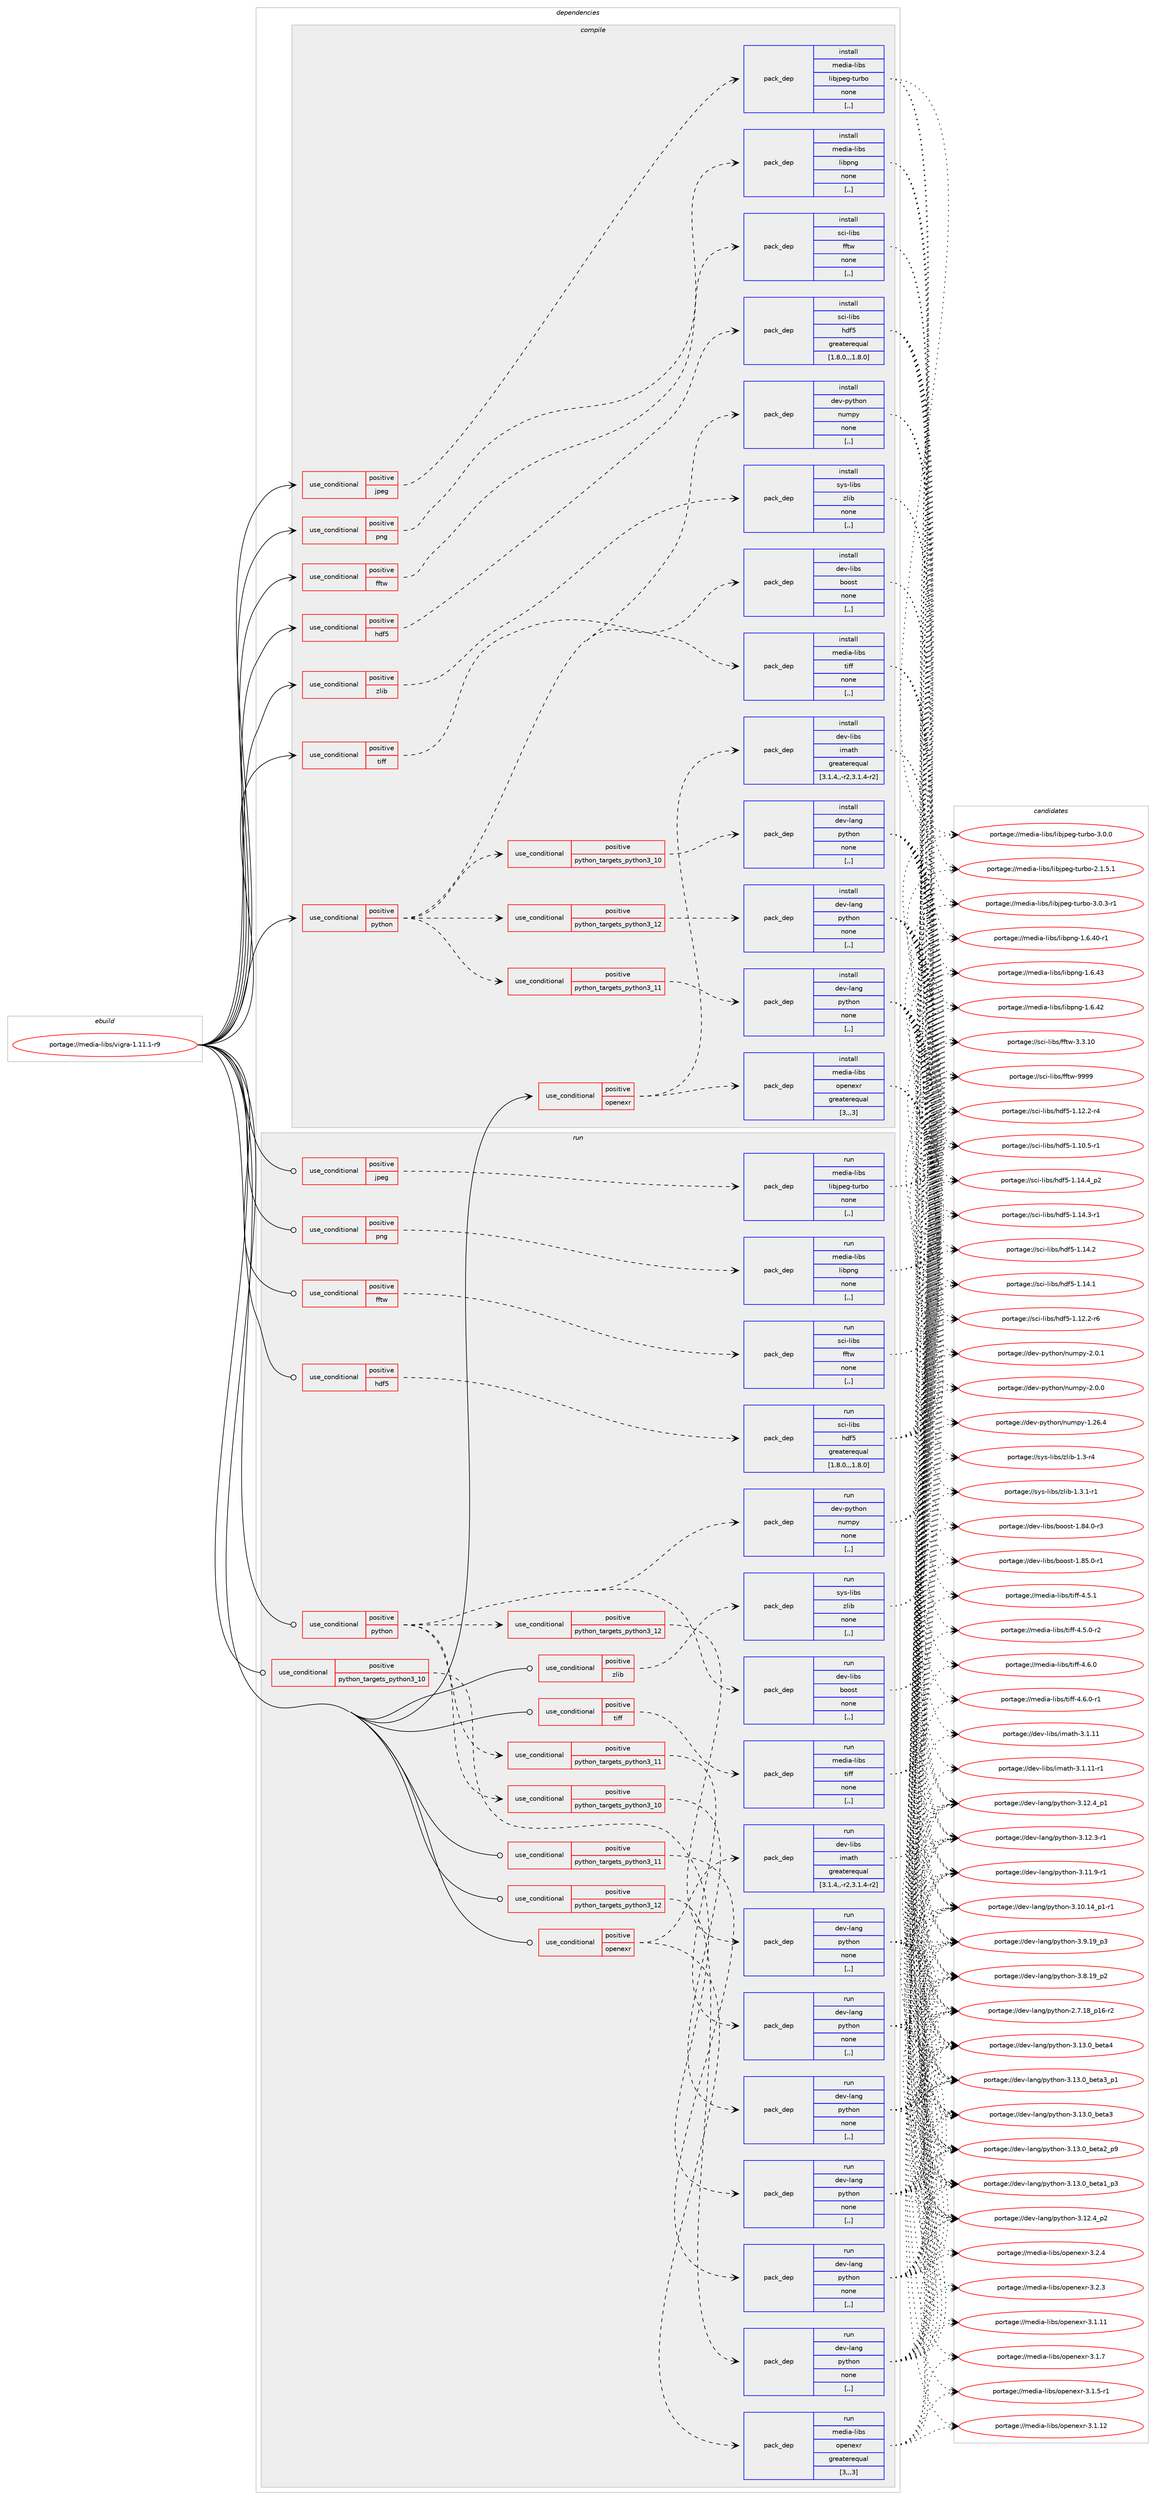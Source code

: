digraph prolog {

# *************
# Graph options
# *************

newrank=true;
concentrate=true;
compound=true;
graph [rankdir=LR,fontname=Helvetica,fontsize=10,ranksep=1.5];#, ranksep=2.5, nodesep=0.2];
edge  [arrowhead=vee];
node  [fontname=Helvetica,fontsize=10];

# **********
# The ebuild
# **********

subgraph cluster_leftcol {
color=gray;
label=<<i>ebuild</i>>;
id [label="portage://media-libs/vigra-1.11.1-r9", color=red, width=4, href="../media-libs/vigra-1.11.1-r9.svg"];
}

# ****************
# The dependencies
# ****************

subgraph cluster_midcol {
color=gray;
label=<<i>dependencies</i>>;
subgraph cluster_compile {
fillcolor="#eeeeee";
style=filled;
label=<<i>compile</i>>;
subgraph cond77803 {
dependency306077 [label=<<TABLE BORDER="0" CELLBORDER="1" CELLSPACING="0" CELLPADDING="4"><TR><TD ROWSPAN="3" CELLPADDING="10">use_conditional</TD></TR><TR><TD>positive</TD></TR><TR><TD>fftw</TD></TR></TABLE>>, shape=none, color=red];
subgraph pack225898 {
dependency306078 [label=<<TABLE BORDER="0" CELLBORDER="1" CELLSPACING="0" CELLPADDING="4" WIDTH="220"><TR><TD ROWSPAN="6" CELLPADDING="30">pack_dep</TD></TR><TR><TD WIDTH="110">install</TD></TR><TR><TD>sci-libs</TD></TR><TR><TD>fftw</TD></TR><TR><TD>none</TD></TR><TR><TD>[,,]</TD></TR></TABLE>>, shape=none, color=blue];
}
dependency306077:e -> dependency306078:w [weight=20,style="dashed",arrowhead="vee"];
}
id:e -> dependency306077:w [weight=20,style="solid",arrowhead="vee"];
subgraph cond77804 {
dependency306079 [label=<<TABLE BORDER="0" CELLBORDER="1" CELLSPACING="0" CELLPADDING="4"><TR><TD ROWSPAN="3" CELLPADDING="10">use_conditional</TD></TR><TR><TD>positive</TD></TR><TR><TD>hdf5</TD></TR></TABLE>>, shape=none, color=red];
subgraph pack225899 {
dependency306080 [label=<<TABLE BORDER="0" CELLBORDER="1" CELLSPACING="0" CELLPADDING="4" WIDTH="220"><TR><TD ROWSPAN="6" CELLPADDING="30">pack_dep</TD></TR><TR><TD WIDTH="110">install</TD></TR><TR><TD>sci-libs</TD></TR><TR><TD>hdf5</TD></TR><TR><TD>greaterequal</TD></TR><TR><TD>[1.8.0,,,1.8.0]</TD></TR></TABLE>>, shape=none, color=blue];
}
dependency306079:e -> dependency306080:w [weight=20,style="dashed",arrowhead="vee"];
}
id:e -> dependency306079:w [weight=20,style="solid",arrowhead="vee"];
subgraph cond77805 {
dependency306081 [label=<<TABLE BORDER="0" CELLBORDER="1" CELLSPACING="0" CELLPADDING="4"><TR><TD ROWSPAN="3" CELLPADDING="10">use_conditional</TD></TR><TR><TD>positive</TD></TR><TR><TD>jpeg</TD></TR></TABLE>>, shape=none, color=red];
subgraph pack225900 {
dependency306082 [label=<<TABLE BORDER="0" CELLBORDER="1" CELLSPACING="0" CELLPADDING="4" WIDTH="220"><TR><TD ROWSPAN="6" CELLPADDING="30">pack_dep</TD></TR><TR><TD WIDTH="110">install</TD></TR><TR><TD>media-libs</TD></TR><TR><TD>libjpeg-turbo</TD></TR><TR><TD>none</TD></TR><TR><TD>[,,]</TD></TR></TABLE>>, shape=none, color=blue];
}
dependency306081:e -> dependency306082:w [weight=20,style="dashed",arrowhead="vee"];
}
id:e -> dependency306081:w [weight=20,style="solid",arrowhead="vee"];
subgraph cond77806 {
dependency306083 [label=<<TABLE BORDER="0" CELLBORDER="1" CELLSPACING="0" CELLPADDING="4"><TR><TD ROWSPAN="3" CELLPADDING="10">use_conditional</TD></TR><TR><TD>positive</TD></TR><TR><TD>openexr</TD></TR></TABLE>>, shape=none, color=red];
subgraph pack225901 {
dependency306084 [label=<<TABLE BORDER="0" CELLBORDER="1" CELLSPACING="0" CELLPADDING="4" WIDTH="220"><TR><TD ROWSPAN="6" CELLPADDING="30">pack_dep</TD></TR><TR><TD WIDTH="110">install</TD></TR><TR><TD>dev-libs</TD></TR><TR><TD>imath</TD></TR><TR><TD>greaterequal</TD></TR><TR><TD>[3.1.4,,-r2,3.1.4-r2]</TD></TR></TABLE>>, shape=none, color=blue];
}
dependency306083:e -> dependency306084:w [weight=20,style="dashed",arrowhead="vee"];
subgraph pack225902 {
dependency306085 [label=<<TABLE BORDER="0" CELLBORDER="1" CELLSPACING="0" CELLPADDING="4" WIDTH="220"><TR><TD ROWSPAN="6" CELLPADDING="30">pack_dep</TD></TR><TR><TD WIDTH="110">install</TD></TR><TR><TD>media-libs</TD></TR><TR><TD>openexr</TD></TR><TR><TD>greaterequal</TD></TR><TR><TD>[3,,,3]</TD></TR></TABLE>>, shape=none, color=blue];
}
dependency306083:e -> dependency306085:w [weight=20,style="dashed",arrowhead="vee"];
}
id:e -> dependency306083:w [weight=20,style="solid",arrowhead="vee"];
subgraph cond77807 {
dependency306086 [label=<<TABLE BORDER="0" CELLBORDER="1" CELLSPACING="0" CELLPADDING="4"><TR><TD ROWSPAN="3" CELLPADDING="10">use_conditional</TD></TR><TR><TD>positive</TD></TR><TR><TD>png</TD></TR></TABLE>>, shape=none, color=red];
subgraph pack225903 {
dependency306087 [label=<<TABLE BORDER="0" CELLBORDER="1" CELLSPACING="0" CELLPADDING="4" WIDTH="220"><TR><TD ROWSPAN="6" CELLPADDING="30">pack_dep</TD></TR><TR><TD WIDTH="110">install</TD></TR><TR><TD>media-libs</TD></TR><TR><TD>libpng</TD></TR><TR><TD>none</TD></TR><TR><TD>[,,]</TD></TR></TABLE>>, shape=none, color=blue];
}
dependency306086:e -> dependency306087:w [weight=20,style="dashed",arrowhead="vee"];
}
id:e -> dependency306086:w [weight=20,style="solid",arrowhead="vee"];
subgraph cond77808 {
dependency306088 [label=<<TABLE BORDER="0" CELLBORDER="1" CELLSPACING="0" CELLPADDING="4"><TR><TD ROWSPAN="3" CELLPADDING="10">use_conditional</TD></TR><TR><TD>positive</TD></TR><TR><TD>python</TD></TR></TABLE>>, shape=none, color=red];
subgraph cond77809 {
dependency306089 [label=<<TABLE BORDER="0" CELLBORDER="1" CELLSPACING="0" CELLPADDING="4"><TR><TD ROWSPAN="3" CELLPADDING="10">use_conditional</TD></TR><TR><TD>positive</TD></TR><TR><TD>python_targets_python3_10</TD></TR></TABLE>>, shape=none, color=red];
subgraph pack225904 {
dependency306090 [label=<<TABLE BORDER="0" CELLBORDER="1" CELLSPACING="0" CELLPADDING="4" WIDTH="220"><TR><TD ROWSPAN="6" CELLPADDING="30">pack_dep</TD></TR><TR><TD WIDTH="110">install</TD></TR><TR><TD>dev-lang</TD></TR><TR><TD>python</TD></TR><TR><TD>none</TD></TR><TR><TD>[,,]</TD></TR></TABLE>>, shape=none, color=blue];
}
dependency306089:e -> dependency306090:w [weight=20,style="dashed",arrowhead="vee"];
}
dependency306088:e -> dependency306089:w [weight=20,style="dashed",arrowhead="vee"];
subgraph cond77810 {
dependency306091 [label=<<TABLE BORDER="0" CELLBORDER="1" CELLSPACING="0" CELLPADDING="4"><TR><TD ROWSPAN="3" CELLPADDING="10">use_conditional</TD></TR><TR><TD>positive</TD></TR><TR><TD>python_targets_python3_11</TD></TR></TABLE>>, shape=none, color=red];
subgraph pack225905 {
dependency306092 [label=<<TABLE BORDER="0" CELLBORDER="1" CELLSPACING="0" CELLPADDING="4" WIDTH="220"><TR><TD ROWSPAN="6" CELLPADDING="30">pack_dep</TD></TR><TR><TD WIDTH="110">install</TD></TR><TR><TD>dev-lang</TD></TR><TR><TD>python</TD></TR><TR><TD>none</TD></TR><TR><TD>[,,]</TD></TR></TABLE>>, shape=none, color=blue];
}
dependency306091:e -> dependency306092:w [weight=20,style="dashed",arrowhead="vee"];
}
dependency306088:e -> dependency306091:w [weight=20,style="dashed",arrowhead="vee"];
subgraph cond77811 {
dependency306093 [label=<<TABLE BORDER="0" CELLBORDER="1" CELLSPACING="0" CELLPADDING="4"><TR><TD ROWSPAN="3" CELLPADDING="10">use_conditional</TD></TR><TR><TD>positive</TD></TR><TR><TD>python_targets_python3_12</TD></TR></TABLE>>, shape=none, color=red];
subgraph pack225906 {
dependency306094 [label=<<TABLE BORDER="0" CELLBORDER="1" CELLSPACING="0" CELLPADDING="4" WIDTH="220"><TR><TD ROWSPAN="6" CELLPADDING="30">pack_dep</TD></TR><TR><TD WIDTH="110">install</TD></TR><TR><TD>dev-lang</TD></TR><TR><TD>python</TD></TR><TR><TD>none</TD></TR><TR><TD>[,,]</TD></TR></TABLE>>, shape=none, color=blue];
}
dependency306093:e -> dependency306094:w [weight=20,style="dashed",arrowhead="vee"];
}
dependency306088:e -> dependency306093:w [weight=20,style="dashed",arrowhead="vee"];
subgraph pack225907 {
dependency306095 [label=<<TABLE BORDER="0" CELLBORDER="1" CELLSPACING="0" CELLPADDING="4" WIDTH="220"><TR><TD ROWSPAN="6" CELLPADDING="30">pack_dep</TD></TR><TR><TD WIDTH="110">install</TD></TR><TR><TD>dev-libs</TD></TR><TR><TD>boost</TD></TR><TR><TD>none</TD></TR><TR><TD>[,,]</TD></TR></TABLE>>, shape=none, color=blue];
}
dependency306088:e -> dependency306095:w [weight=20,style="dashed",arrowhead="vee"];
subgraph pack225908 {
dependency306096 [label=<<TABLE BORDER="0" CELLBORDER="1" CELLSPACING="0" CELLPADDING="4" WIDTH="220"><TR><TD ROWSPAN="6" CELLPADDING="30">pack_dep</TD></TR><TR><TD WIDTH="110">install</TD></TR><TR><TD>dev-python</TD></TR><TR><TD>numpy</TD></TR><TR><TD>none</TD></TR><TR><TD>[,,]</TD></TR></TABLE>>, shape=none, color=blue];
}
dependency306088:e -> dependency306096:w [weight=20,style="dashed",arrowhead="vee"];
}
id:e -> dependency306088:w [weight=20,style="solid",arrowhead="vee"];
subgraph cond77812 {
dependency306097 [label=<<TABLE BORDER="0" CELLBORDER="1" CELLSPACING="0" CELLPADDING="4"><TR><TD ROWSPAN="3" CELLPADDING="10">use_conditional</TD></TR><TR><TD>positive</TD></TR><TR><TD>tiff</TD></TR></TABLE>>, shape=none, color=red];
subgraph pack225909 {
dependency306098 [label=<<TABLE BORDER="0" CELLBORDER="1" CELLSPACING="0" CELLPADDING="4" WIDTH="220"><TR><TD ROWSPAN="6" CELLPADDING="30">pack_dep</TD></TR><TR><TD WIDTH="110">install</TD></TR><TR><TD>media-libs</TD></TR><TR><TD>tiff</TD></TR><TR><TD>none</TD></TR><TR><TD>[,,]</TD></TR></TABLE>>, shape=none, color=blue];
}
dependency306097:e -> dependency306098:w [weight=20,style="dashed",arrowhead="vee"];
}
id:e -> dependency306097:w [weight=20,style="solid",arrowhead="vee"];
subgraph cond77813 {
dependency306099 [label=<<TABLE BORDER="0" CELLBORDER="1" CELLSPACING="0" CELLPADDING="4"><TR><TD ROWSPAN="3" CELLPADDING="10">use_conditional</TD></TR><TR><TD>positive</TD></TR><TR><TD>zlib</TD></TR></TABLE>>, shape=none, color=red];
subgraph pack225910 {
dependency306100 [label=<<TABLE BORDER="0" CELLBORDER="1" CELLSPACING="0" CELLPADDING="4" WIDTH="220"><TR><TD ROWSPAN="6" CELLPADDING="30">pack_dep</TD></TR><TR><TD WIDTH="110">install</TD></TR><TR><TD>sys-libs</TD></TR><TR><TD>zlib</TD></TR><TR><TD>none</TD></TR><TR><TD>[,,]</TD></TR></TABLE>>, shape=none, color=blue];
}
dependency306099:e -> dependency306100:w [weight=20,style="dashed",arrowhead="vee"];
}
id:e -> dependency306099:w [weight=20,style="solid",arrowhead="vee"];
}
subgraph cluster_compileandrun {
fillcolor="#eeeeee";
style=filled;
label=<<i>compile and run</i>>;
}
subgraph cluster_run {
fillcolor="#eeeeee";
style=filled;
label=<<i>run</i>>;
subgraph cond77814 {
dependency306101 [label=<<TABLE BORDER="0" CELLBORDER="1" CELLSPACING="0" CELLPADDING="4"><TR><TD ROWSPAN="3" CELLPADDING="10">use_conditional</TD></TR><TR><TD>positive</TD></TR><TR><TD>fftw</TD></TR></TABLE>>, shape=none, color=red];
subgraph pack225911 {
dependency306102 [label=<<TABLE BORDER="0" CELLBORDER="1" CELLSPACING="0" CELLPADDING="4" WIDTH="220"><TR><TD ROWSPAN="6" CELLPADDING="30">pack_dep</TD></TR><TR><TD WIDTH="110">run</TD></TR><TR><TD>sci-libs</TD></TR><TR><TD>fftw</TD></TR><TR><TD>none</TD></TR><TR><TD>[,,]</TD></TR></TABLE>>, shape=none, color=blue];
}
dependency306101:e -> dependency306102:w [weight=20,style="dashed",arrowhead="vee"];
}
id:e -> dependency306101:w [weight=20,style="solid",arrowhead="odot"];
subgraph cond77815 {
dependency306103 [label=<<TABLE BORDER="0" CELLBORDER="1" CELLSPACING="0" CELLPADDING="4"><TR><TD ROWSPAN="3" CELLPADDING="10">use_conditional</TD></TR><TR><TD>positive</TD></TR><TR><TD>hdf5</TD></TR></TABLE>>, shape=none, color=red];
subgraph pack225912 {
dependency306104 [label=<<TABLE BORDER="0" CELLBORDER="1" CELLSPACING="0" CELLPADDING="4" WIDTH="220"><TR><TD ROWSPAN="6" CELLPADDING="30">pack_dep</TD></TR><TR><TD WIDTH="110">run</TD></TR><TR><TD>sci-libs</TD></TR><TR><TD>hdf5</TD></TR><TR><TD>greaterequal</TD></TR><TR><TD>[1.8.0,,,1.8.0]</TD></TR></TABLE>>, shape=none, color=blue];
}
dependency306103:e -> dependency306104:w [weight=20,style="dashed",arrowhead="vee"];
}
id:e -> dependency306103:w [weight=20,style="solid",arrowhead="odot"];
subgraph cond77816 {
dependency306105 [label=<<TABLE BORDER="0" CELLBORDER="1" CELLSPACING="0" CELLPADDING="4"><TR><TD ROWSPAN="3" CELLPADDING="10">use_conditional</TD></TR><TR><TD>positive</TD></TR><TR><TD>jpeg</TD></TR></TABLE>>, shape=none, color=red];
subgraph pack225913 {
dependency306106 [label=<<TABLE BORDER="0" CELLBORDER="1" CELLSPACING="0" CELLPADDING="4" WIDTH="220"><TR><TD ROWSPAN="6" CELLPADDING="30">pack_dep</TD></TR><TR><TD WIDTH="110">run</TD></TR><TR><TD>media-libs</TD></TR><TR><TD>libjpeg-turbo</TD></TR><TR><TD>none</TD></TR><TR><TD>[,,]</TD></TR></TABLE>>, shape=none, color=blue];
}
dependency306105:e -> dependency306106:w [weight=20,style="dashed",arrowhead="vee"];
}
id:e -> dependency306105:w [weight=20,style="solid",arrowhead="odot"];
subgraph cond77817 {
dependency306107 [label=<<TABLE BORDER="0" CELLBORDER="1" CELLSPACING="0" CELLPADDING="4"><TR><TD ROWSPAN="3" CELLPADDING="10">use_conditional</TD></TR><TR><TD>positive</TD></TR><TR><TD>openexr</TD></TR></TABLE>>, shape=none, color=red];
subgraph pack225914 {
dependency306108 [label=<<TABLE BORDER="0" CELLBORDER="1" CELLSPACING="0" CELLPADDING="4" WIDTH="220"><TR><TD ROWSPAN="6" CELLPADDING="30">pack_dep</TD></TR><TR><TD WIDTH="110">run</TD></TR><TR><TD>dev-libs</TD></TR><TR><TD>imath</TD></TR><TR><TD>greaterequal</TD></TR><TR><TD>[3.1.4,,-r2,3.1.4-r2]</TD></TR></TABLE>>, shape=none, color=blue];
}
dependency306107:e -> dependency306108:w [weight=20,style="dashed",arrowhead="vee"];
subgraph pack225915 {
dependency306109 [label=<<TABLE BORDER="0" CELLBORDER="1" CELLSPACING="0" CELLPADDING="4" WIDTH="220"><TR><TD ROWSPAN="6" CELLPADDING="30">pack_dep</TD></TR><TR><TD WIDTH="110">run</TD></TR><TR><TD>media-libs</TD></TR><TR><TD>openexr</TD></TR><TR><TD>greaterequal</TD></TR><TR><TD>[3,,,3]</TD></TR></TABLE>>, shape=none, color=blue];
}
dependency306107:e -> dependency306109:w [weight=20,style="dashed",arrowhead="vee"];
}
id:e -> dependency306107:w [weight=20,style="solid",arrowhead="odot"];
subgraph cond77818 {
dependency306110 [label=<<TABLE BORDER="0" CELLBORDER="1" CELLSPACING="0" CELLPADDING="4"><TR><TD ROWSPAN="3" CELLPADDING="10">use_conditional</TD></TR><TR><TD>positive</TD></TR><TR><TD>png</TD></TR></TABLE>>, shape=none, color=red];
subgraph pack225916 {
dependency306111 [label=<<TABLE BORDER="0" CELLBORDER="1" CELLSPACING="0" CELLPADDING="4" WIDTH="220"><TR><TD ROWSPAN="6" CELLPADDING="30">pack_dep</TD></TR><TR><TD WIDTH="110">run</TD></TR><TR><TD>media-libs</TD></TR><TR><TD>libpng</TD></TR><TR><TD>none</TD></TR><TR><TD>[,,]</TD></TR></TABLE>>, shape=none, color=blue];
}
dependency306110:e -> dependency306111:w [weight=20,style="dashed",arrowhead="vee"];
}
id:e -> dependency306110:w [weight=20,style="solid",arrowhead="odot"];
subgraph cond77819 {
dependency306112 [label=<<TABLE BORDER="0" CELLBORDER="1" CELLSPACING="0" CELLPADDING="4"><TR><TD ROWSPAN="3" CELLPADDING="10">use_conditional</TD></TR><TR><TD>positive</TD></TR><TR><TD>python</TD></TR></TABLE>>, shape=none, color=red];
subgraph cond77820 {
dependency306113 [label=<<TABLE BORDER="0" CELLBORDER="1" CELLSPACING="0" CELLPADDING="4"><TR><TD ROWSPAN="3" CELLPADDING="10">use_conditional</TD></TR><TR><TD>positive</TD></TR><TR><TD>python_targets_python3_10</TD></TR></TABLE>>, shape=none, color=red];
subgraph pack225917 {
dependency306114 [label=<<TABLE BORDER="0" CELLBORDER="1" CELLSPACING="0" CELLPADDING="4" WIDTH="220"><TR><TD ROWSPAN="6" CELLPADDING="30">pack_dep</TD></TR><TR><TD WIDTH="110">run</TD></TR><TR><TD>dev-lang</TD></TR><TR><TD>python</TD></TR><TR><TD>none</TD></TR><TR><TD>[,,]</TD></TR></TABLE>>, shape=none, color=blue];
}
dependency306113:e -> dependency306114:w [weight=20,style="dashed",arrowhead="vee"];
}
dependency306112:e -> dependency306113:w [weight=20,style="dashed",arrowhead="vee"];
subgraph cond77821 {
dependency306115 [label=<<TABLE BORDER="0" CELLBORDER="1" CELLSPACING="0" CELLPADDING="4"><TR><TD ROWSPAN="3" CELLPADDING="10">use_conditional</TD></TR><TR><TD>positive</TD></TR><TR><TD>python_targets_python3_11</TD></TR></TABLE>>, shape=none, color=red];
subgraph pack225918 {
dependency306116 [label=<<TABLE BORDER="0" CELLBORDER="1" CELLSPACING="0" CELLPADDING="4" WIDTH="220"><TR><TD ROWSPAN="6" CELLPADDING="30">pack_dep</TD></TR><TR><TD WIDTH="110">run</TD></TR><TR><TD>dev-lang</TD></TR><TR><TD>python</TD></TR><TR><TD>none</TD></TR><TR><TD>[,,]</TD></TR></TABLE>>, shape=none, color=blue];
}
dependency306115:e -> dependency306116:w [weight=20,style="dashed",arrowhead="vee"];
}
dependency306112:e -> dependency306115:w [weight=20,style="dashed",arrowhead="vee"];
subgraph cond77822 {
dependency306117 [label=<<TABLE BORDER="0" CELLBORDER="1" CELLSPACING="0" CELLPADDING="4"><TR><TD ROWSPAN="3" CELLPADDING="10">use_conditional</TD></TR><TR><TD>positive</TD></TR><TR><TD>python_targets_python3_12</TD></TR></TABLE>>, shape=none, color=red];
subgraph pack225919 {
dependency306118 [label=<<TABLE BORDER="0" CELLBORDER="1" CELLSPACING="0" CELLPADDING="4" WIDTH="220"><TR><TD ROWSPAN="6" CELLPADDING="30">pack_dep</TD></TR><TR><TD WIDTH="110">run</TD></TR><TR><TD>dev-lang</TD></TR><TR><TD>python</TD></TR><TR><TD>none</TD></TR><TR><TD>[,,]</TD></TR></TABLE>>, shape=none, color=blue];
}
dependency306117:e -> dependency306118:w [weight=20,style="dashed",arrowhead="vee"];
}
dependency306112:e -> dependency306117:w [weight=20,style="dashed",arrowhead="vee"];
subgraph pack225920 {
dependency306119 [label=<<TABLE BORDER="0" CELLBORDER="1" CELLSPACING="0" CELLPADDING="4" WIDTH="220"><TR><TD ROWSPAN="6" CELLPADDING="30">pack_dep</TD></TR><TR><TD WIDTH="110">run</TD></TR><TR><TD>dev-libs</TD></TR><TR><TD>boost</TD></TR><TR><TD>none</TD></TR><TR><TD>[,,]</TD></TR></TABLE>>, shape=none, color=blue];
}
dependency306112:e -> dependency306119:w [weight=20,style="dashed",arrowhead="vee"];
subgraph pack225921 {
dependency306120 [label=<<TABLE BORDER="0" CELLBORDER="1" CELLSPACING="0" CELLPADDING="4" WIDTH="220"><TR><TD ROWSPAN="6" CELLPADDING="30">pack_dep</TD></TR><TR><TD WIDTH="110">run</TD></TR><TR><TD>dev-python</TD></TR><TR><TD>numpy</TD></TR><TR><TD>none</TD></TR><TR><TD>[,,]</TD></TR></TABLE>>, shape=none, color=blue];
}
dependency306112:e -> dependency306120:w [weight=20,style="dashed",arrowhead="vee"];
}
id:e -> dependency306112:w [weight=20,style="solid",arrowhead="odot"];
subgraph cond77823 {
dependency306121 [label=<<TABLE BORDER="0" CELLBORDER="1" CELLSPACING="0" CELLPADDING="4"><TR><TD ROWSPAN="3" CELLPADDING="10">use_conditional</TD></TR><TR><TD>positive</TD></TR><TR><TD>python_targets_python3_10</TD></TR></TABLE>>, shape=none, color=red];
subgraph pack225922 {
dependency306122 [label=<<TABLE BORDER="0" CELLBORDER="1" CELLSPACING="0" CELLPADDING="4" WIDTH="220"><TR><TD ROWSPAN="6" CELLPADDING="30">pack_dep</TD></TR><TR><TD WIDTH="110">run</TD></TR><TR><TD>dev-lang</TD></TR><TR><TD>python</TD></TR><TR><TD>none</TD></TR><TR><TD>[,,]</TD></TR></TABLE>>, shape=none, color=blue];
}
dependency306121:e -> dependency306122:w [weight=20,style="dashed",arrowhead="vee"];
}
id:e -> dependency306121:w [weight=20,style="solid",arrowhead="odot"];
subgraph cond77824 {
dependency306123 [label=<<TABLE BORDER="0" CELLBORDER="1" CELLSPACING="0" CELLPADDING="4"><TR><TD ROWSPAN="3" CELLPADDING="10">use_conditional</TD></TR><TR><TD>positive</TD></TR><TR><TD>python_targets_python3_11</TD></TR></TABLE>>, shape=none, color=red];
subgraph pack225923 {
dependency306124 [label=<<TABLE BORDER="0" CELLBORDER="1" CELLSPACING="0" CELLPADDING="4" WIDTH="220"><TR><TD ROWSPAN="6" CELLPADDING="30">pack_dep</TD></TR><TR><TD WIDTH="110">run</TD></TR><TR><TD>dev-lang</TD></TR><TR><TD>python</TD></TR><TR><TD>none</TD></TR><TR><TD>[,,]</TD></TR></TABLE>>, shape=none, color=blue];
}
dependency306123:e -> dependency306124:w [weight=20,style="dashed",arrowhead="vee"];
}
id:e -> dependency306123:w [weight=20,style="solid",arrowhead="odot"];
subgraph cond77825 {
dependency306125 [label=<<TABLE BORDER="0" CELLBORDER="1" CELLSPACING="0" CELLPADDING="4"><TR><TD ROWSPAN="3" CELLPADDING="10">use_conditional</TD></TR><TR><TD>positive</TD></TR><TR><TD>python_targets_python3_12</TD></TR></TABLE>>, shape=none, color=red];
subgraph pack225924 {
dependency306126 [label=<<TABLE BORDER="0" CELLBORDER="1" CELLSPACING="0" CELLPADDING="4" WIDTH="220"><TR><TD ROWSPAN="6" CELLPADDING="30">pack_dep</TD></TR><TR><TD WIDTH="110">run</TD></TR><TR><TD>dev-lang</TD></TR><TR><TD>python</TD></TR><TR><TD>none</TD></TR><TR><TD>[,,]</TD></TR></TABLE>>, shape=none, color=blue];
}
dependency306125:e -> dependency306126:w [weight=20,style="dashed",arrowhead="vee"];
}
id:e -> dependency306125:w [weight=20,style="solid",arrowhead="odot"];
subgraph cond77826 {
dependency306127 [label=<<TABLE BORDER="0" CELLBORDER="1" CELLSPACING="0" CELLPADDING="4"><TR><TD ROWSPAN="3" CELLPADDING="10">use_conditional</TD></TR><TR><TD>positive</TD></TR><TR><TD>tiff</TD></TR></TABLE>>, shape=none, color=red];
subgraph pack225925 {
dependency306128 [label=<<TABLE BORDER="0" CELLBORDER="1" CELLSPACING="0" CELLPADDING="4" WIDTH="220"><TR><TD ROWSPAN="6" CELLPADDING="30">pack_dep</TD></TR><TR><TD WIDTH="110">run</TD></TR><TR><TD>media-libs</TD></TR><TR><TD>tiff</TD></TR><TR><TD>none</TD></TR><TR><TD>[,,]</TD></TR></TABLE>>, shape=none, color=blue];
}
dependency306127:e -> dependency306128:w [weight=20,style="dashed",arrowhead="vee"];
}
id:e -> dependency306127:w [weight=20,style="solid",arrowhead="odot"];
subgraph cond77827 {
dependency306129 [label=<<TABLE BORDER="0" CELLBORDER="1" CELLSPACING="0" CELLPADDING="4"><TR><TD ROWSPAN="3" CELLPADDING="10">use_conditional</TD></TR><TR><TD>positive</TD></TR><TR><TD>zlib</TD></TR></TABLE>>, shape=none, color=red];
subgraph pack225926 {
dependency306130 [label=<<TABLE BORDER="0" CELLBORDER="1" CELLSPACING="0" CELLPADDING="4" WIDTH="220"><TR><TD ROWSPAN="6" CELLPADDING="30">pack_dep</TD></TR><TR><TD WIDTH="110">run</TD></TR><TR><TD>sys-libs</TD></TR><TR><TD>zlib</TD></TR><TR><TD>none</TD></TR><TR><TD>[,,]</TD></TR></TABLE>>, shape=none, color=blue];
}
dependency306129:e -> dependency306130:w [weight=20,style="dashed",arrowhead="vee"];
}
id:e -> dependency306129:w [weight=20,style="solid",arrowhead="odot"];
}
}

# **************
# The candidates
# **************

subgraph cluster_choices {
rank=same;
color=gray;
label=<<i>candidates</i>>;

subgraph choice225898 {
color=black;
nodesep=1;
choice115991054510810598115471021021161194557575757 [label="portage://sci-libs/fftw-9999", color=red, width=4,href="../sci-libs/fftw-9999.svg"];
choice1159910545108105981154710210211611945514651464948 [label="portage://sci-libs/fftw-3.3.10", color=red, width=4,href="../sci-libs/fftw-3.3.10.svg"];
dependency306078:e -> choice115991054510810598115471021021161194557575757:w [style=dotted,weight="100"];
dependency306078:e -> choice1159910545108105981154710210211611945514651464948:w [style=dotted,weight="100"];
}
subgraph choice225899 {
color=black;
nodesep=1;
choice1159910545108105981154710410010253454946495246529511250 [label="portage://sci-libs/hdf5-1.14.4_p2", color=red, width=4,href="../sci-libs/hdf5-1.14.4_p2.svg"];
choice1159910545108105981154710410010253454946495246514511449 [label="portage://sci-libs/hdf5-1.14.3-r1", color=red, width=4,href="../sci-libs/hdf5-1.14.3-r1.svg"];
choice115991054510810598115471041001025345494649524650 [label="portage://sci-libs/hdf5-1.14.2", color=red, width=4,href="../sci-libs/hdf5-1.14.2.svg"];
choice115991054510810598115471041001025345494649524649 [label="portage://sci-libs/hdf5-1.14.1", color=red, width=4,href="../sci-libs/hdf5-1.14.1.svg"];
choice1159910545108105981154710410010253454946495046504511454 [label="portage://sci-libs/hdf5-1.12.2-r6", color=red, width=4,href="../sci-libs/hdf5-1.12.2-r6.svg"];
choice1159910545108105981154710410010253454946495046504511452 [label="portage://sci-libs/hdf5-1.12.2-r4", color=red, width=4,href="../sci-libs/hdf5-1.12.2-r4.svg"];
choice1159910545108105981154710410010253454946494846534511449 [label="portage://sci-libs/hdf5-1.10.5-r1", color=red, width=4,href="../sci-libs/hdf5-1.10.5-r1.svg"];
dependency306080:e -> choice1159910545108105981154710410010253454946495246529511250:w [style=dotted,weight="100"];
dependency306080:e -> choice1159910545108105981154710410010253454946495246514511449:w [style=dotted,weight="100"];
dependency306080:e -> choice115991054510810598115471041001025345494649524650:w [style=dotted,weight="100"];
dependency306080:e -> choice115991054510810598115471041001025345494649524649:w [style=dotted,weight="100"];
dependency306080:e -> choice1159910545108105981154710410010253454946495046504511454:w [style=dotted,weight="100"];
dependency306080:e -> choice1159910545108105981154710410010253454946495046504511452:w [style=dotted,weight="100"];
dependency306080:e -> choice1159910545108105981154710410010253454946494846534511449:w [style=dotted,weight="100"];
}
subgraph choice225900 {
color=black;
nodesep=1;
choice109101100105974510810598115471081059810611210110345116117114981114551464846514511449 [label="portage://media-libs/libjpeg-turbo-3.0.3-r1", color=red, width=4,href="../media-libs/libjpeg-turbo-3.0.3-r1.svg"];
choice10910110010597451081059811547108105981061121011034511611711498111455146484648 [label="portage://media-libs/libjpeg-turbo-3.0.0", color=red, width=4,href="../media-libs/libjpeg-turbo-3.0.0.svg"];
choice109101100105974510810598115471081059810611210110345116117114981114550464946534649 [label="portage://media-libs/libjpeg-turbo-2.1.5.1", color=red, width=4,href="../media-libs/libjpeg-turbo-2.1.5.1.svg"];
dependency306082:e -> choice109101100105974510810598115471081059810611210110345116117114981114551464846514511449:w [style=dotted,weight="100"];
dependency306082:e -> choice10910110010597451081059811547108105981061121011034511611711498111455146484648:w [style=dotted,weight="100"];
dependency306082:e -> choice109101100105974510810598115471081059810611210110345116117114981114550464946534649:w [style=dotted,weight="100"];
}
subgraph choice225901 {
color=black;
nodesep=1;
choice10010111845108105981154710510997116104455146494649494511449 [label="portage://dev-libs/imath-3.1.11-r1", color=red, width=4,href="../dev-libs/imath-3.1.11-r1.svg"];
choice1001011184510810598115471051099711610445514649464949 [label="portage://dev-libs/imath-3.1.11", color=red, width=4,href="../dev-libs/imath-3.1.11.svg"];
dependency306084:e -> choice10010111845108105981154710510997116104455146494649494511449:w [style=dotted,weight="100"];
dependency306084:e -> choice1001011184510810598115471051099711610445514649464949:w [style=dotted,weight="100"];
}
subgraph choice225902 {
color=black;
nodesep=1;
choice10910110010597451081059811547111112101110101120114455146504652 [label="portage://media-libs/openexr-3.2.4", color=red, width=4,href="../media-libs/openexr-3.2.4.svg"];
choice10910110010597451081059811547111112101110101120114455146504651 [label="portage://media-libs/openexr-3.2.3", color=red, width=4,href="../media-libs/openexr-3.2.3.svg"];
choice1091011001059745108105981154711111210111010112011445514649464950 [label="portage://media-libs/openexr-3.1.12", color=red, width=4,href="../media-libs/openexr-3.1.12.svg"];
choice1091011001059745108105981154711111210111010112011445514649464949 [label="portage://media-libs/openexr-3.1.11", color=red, width=4,href="../media-libs/openexr-3.1.11.svg"];
choice10910110010597451081059811547111112101110101120114455146494655 [label="portage://media-libs/openexr-3.1.7", color=red, width=4,href="../media-libs/openexr-3.1.7.svg"];
choice109101100105974510810598115471111121011101011201144551464946534511449 [label="portage://media-libs/openexr-3.1.5-r1", color=red, width=4,href="../media-libs/openexr-3.1.5-r1.svg"];
dependency306085:e -> choice10910110010597451081059811547111112101110101120114455146504652:w [style=dotted,weight="100"];
dependency306085:e -> choice10910110010597451081059811547111112101110101120114455146504651:w [style=dotted,weight="100"];
dependency306085:e -> choice1091011001059745108105981154711111210111010112011445514649464950:w [style=dotted,weight="100"];
dependency306085:e -> choice1091011001059745108105981154711111210111010112011445514649464949:w [style=dotted,weight="100"];
dependency306085:e -> choice10910110010597451081059811547111112101110101120114455146494655:w [style=dotted,weight="100"];
dependency306085:e -> choice109101100105974510810598115471111121011101011201144551464946534511449:w [style=dotted,weight="100"];
}
subgraph choice225903 {
color=black;
nodesep=1;
choice109101100105974510810598115471081059811211010345494654465251 [label="portage://media-libs/libpng-1.6.43", color=red, width=4,href="../media-libs/libpng-1.6.43.svg"];
choice109101100105974510810598115471081059811211010345494654465250 [label="portage://media-libs/libpng-1.6.42", color=red, width=4,href="../media-libs/libpng-1.6.42.svg"];
choice1091011001059745108105981154710810598112110103454946544652484511449 [label="portage://media-libs/libpng-1.6.40-r1", color=red, width=4,href="../media-libs/libpng-1.6.40-r1.svg"];
dependency306087:e -> choice109101100105974510810598115471081059811211010345494654465251:w [style=dotted,weight="100"];
dependency306087:e -> choice109101100105974510810598115471081059811211010345494654465250:w [style=dotted,weight="100"];
dependency306087:e -> choice1091011001059745108105981154710810598112110103454946544652484511449:w [style=dotted,weight="100"];
}
subgraph choice225904 {
color=black;
nodesep=1;
choice1001011184510897110103471121211161041111104551464951464895981011169752 [label="portage://dev-lang/python-3.13.0_beta4", color=red, width=4,href="../dev-lang/python-3.13.0_beta4.svg"];
choice10010111845108971101034711212111610411111045514649514648959810111697519511249 [label="portage://dev-lang/python-3.13.0_beta3_p1", color=red, width=4,href="../dev-lang/python-3.13.0_beta3_p1.svg"];
choice1001011184510897110103471121211161041111104551464951464895981011169751 [label="portage://dev-lang/python-3.13.0_beta3", color=red, width=4,href="../dev-lang/python-3.13.0_beta3.svg"];
choice10010111845108971101034711212111610411111045514649514648959810111697509511257 [label="portage://dev-lang/python-3.13.0_beta2_p9", color=red, width=4,href="../dev-lang/python-3.13.0_beta2_p9.svg"];
choice10010111845108971101034711212111610411111045514649514648959810111697499511251 [label="portage://dev-lang/python-3.13.0_beta1_p3", color=red, width=4,href="../dev-lang/python-3.13.0_beta1_p3.svg"];
choice100101118451089711010347112121116104111110455146495046529511250 [label="portage://dev-lang/python-3.12.4_p2", color=red, width=4,href="../dev-lang/python-3.12.4_p2.svg"];
choice100101118451089711010347112121116104111110455146495046529511249 [label="portage://dev-lang/python-3.12.4_p1", color=red, width=4,href="../dev-lang/python-3.12.4_p1.svg"];
choice100101118451089711010347112121116104111110455146495046514511449 [label="portage://dev-lang/python-3.12.3-r1", color=red, width=4,href="../dev-lang/python-3.12.3-r1.svg"];
choice100101118451089711010347112121116104111110455146494946574511449 [label="portage://dev-lang/python-3.11.9-r1", color=red, width=4,href="../dev-lang/python-3.11.9-r1.svg"];
choice100101118451089711010347112121116104111110455146494846495295112494511449 [label="portage://dev-lang/python-3.10.14_p1-r1", color=red, width=4,href="../dev-lang/python-3.10.14_p1-r1.svg"];
choice100101118451089711010347112121116104111110455146574649579511251 [label="portage://dev-lang/python-3.9.19_p3", color=red, width=4,href="../dev-lang/python-3.9.19_p3.svg"];
choice100101118451089711010347112121116104111110455146564649579511250 [label="portage://dev-lang/python-3.8.19_p2", color=red, width=4,href="../dev-lang/python-3.8.19_p2.svg"];
choice100101118451089711010347112121116104111110455046554649569511249544511450 [label="portage://dev-lang/python-2.7.18_p16-r2", color=red, width=4,href="../dev-lang/python-2.7.18_p16-r2.svg"];
dependency306090:e -> choice1001011184510897110103471121211161041111104551464951464895981011169752:w [style=dotted,weight="100"];
dependency306090:e -> choice10010111845108971101034711212111610411111045514649514648959810111697519511249:w [style=dotted,weight="100"];
dependency306090:e -> choice1001011184510897110103471121211161041111104551464951464895981011169751:w [style=dotted,weight="100"];
dependency306090:e -> choice10010111845108971101034711212111610411111045514649514648959810111697509511257:w [style=dotted,weight="100"];
dependency306090:e -> choice10010111845108971101034711212111610411111045514649514648959810111697499511251:w [style=dotted,weight="100"];
dependency306090:e -> choice100101118451089711010347112121116104111110455146495046529511250:w [style=dotted,weight="100"];
dependency306090:e -> choice100101118451089711010347112121116104111110455146495046529511249:w [style=dotted,weight="100"];
dependency306090:e -> choice100101118451089711010347112121116104111110455146495046514511449:w [style=dotted,weight="100"];
dependency306090:e -> choice100101118451089711010347112121116104111110455146494946574511449:w [style=dotted,weight="100"];
dependency306090:e -> choice100101118451089711010347112121116104111110455146494846495295112494511449:w [style=dotted,weight="100"];
dependency306090:e -> choice100101118451089711010347112121116104111110455146574649579511251:w [style=dotted,weight="100"];
dependency306090:e -> choice100101118451089711010347112121116104111110455146564649579511250:w [style=dotted,weight="100"];
dependency306090:e -> choice100101118451089711010347112121116104111110455046554649569511249544511450:w [style=dotted,weight="100"];
}
subgraph choice225905 {
color=black;
nodesep=1;
choice1001011184510897110103471121211161041111104551464951464895981011169752 [label="portage://dev-lang/python-3.13.0_beta4", color=red, width=4,href="../dev-lang/python-3.13.0_beta4.svg"];
choice10010111845108971101034711212111610411111045514649514648959810111697519511249 [label="portage://dev-lang/python-3.13.0_beta3_p1", color=red, width=4,href="../dev-lang/python-3.13.0_beta3_p1.svg"];
choice1001011184510897110103471121211161041111104551464951464895981011169751 [label="portage://dev-lang/python-3.13.0_beta3", color=red, width=4,href="../dev-lang/python-3.13.0_beta3.svg"];
choice10010111845108971101034711212111610411111045514649514648959810111697509511257 [label="portage://dev-lang/python-3.13.0_beta2_p9", color=red, width=4,href="../dev-lang/python-3.13.0_beta2_p9.svg"];
choice10010111845108971101034711212111610411111045514649514648959810111697499511251 [label="portage://dev-lang/python-3.13.0_beta1_p3", color=red, width=4,href="../dev-lang/python-3.13.0_beta1_p3.svg"];
choice100101118451089711010347112121116104111110455146495046529511250 [label="portage://dev-lang/python-3.12.4_p2", color=red, width=4,href="../dev-lang/python-3.12.4_p2.svg"];
choice100101118451089711010347112121116104111110455146495046529511249 [label="portage://dev-lang/python-3.12.4_p1", color=red, width=4,href="../dev-lang/python-3.12.4_p1.svg"];
choice100101118451089711010347112121116104111110455146495046514511449 [label="portage://dev-lang/python-3.12.3-r1", color=red, width=4,href="../dev-lang/python-3.12.3-r1.svg"];
choice100101118451089711010347112121116104111110455146494946574511449 [label="portage://dev-lang/python-3.11.9-r1", color=red, width=4,href="../dev-lang/python-3.11.9-r1.svg"];
choice100101118451089711010347112121116104111110455146494846495295112494511449 [label="portage://dev-lang/python-3.10.14_p1-r1", color=red, width=4,href="../dev-lang/python-3.10.14_p1-r1.svg"];
choice100101118451089711010347112121116104111110455146574649579511251 [label="portage://dev-lang/python-3.9.19_p3", color=red, width=4,href="../dev-lang/python-3.9.19_p3.svg"];
choice100101118451089711010347112121116104111110455146564649579511250 [label="portage://dev-lang/python-3.8.19_p2", color=red, width=4,href="../dev-lang/python-3.8.19_p2.svg"];
choice100101118451089711010347112121116104111110455046554649569511249544511450 [label="portage://dev-lang/python-2.7.18_p16-r2", color=red, width=4,href="../dev-lang/python-2.7.18_p16-r2.svg"];
dependency306092:e -> choice1001011184510897110103471121211161041111104551464951464895981011169752:w [style=dotted,weight="100"];
dependency306092:e -> choice10010111845108971101034711212111610411111045514649514648959810111697519511249:w [style=dotted,weight="100"];
dependency306092:e -> choice1001011184510897110103471121211161041111104551464951464895981011169751:w [style=dotted,weight="100"];
dependency306092:e -> choice10010111845108971101034711212111610411111045514649514648959810111697509511257:w [style=dotted,weight="100"];
dependency306092:e -> choice10010111845108971101034711212111610411111045514649514648959810111697499511251:w [style=dotted,weight="100"];
dependency306092:e -> choice100101118451089711010347112121116104111110455146495046529511250:w [style=dotted,weight="100"];
dependency306092:e -> choice100101118451089711010347112121116104111110455146495046529511249:w [style=dotted,weight="100"];
dependency306092:e -> choice100101118451089711010347112121116104111110455146495046514511449:w [style=dotted,weight="100"];
dependency306092:e -> choice100101118451089711010347112121116104111110455146494946574511449:w [style=dotted,weight="100"];
dependency306092:e -> choice100101118451089711010347112121116104111110455146494846495295112494511449:w [style=dotted,weight="100"];
dependency306092:e -> choice100101118451089711010347112121116104111110455146574649579511251:w [style=dotted,weight="100"];
dependency306092:e -> choice100101118451089711010347112121116104111110455146564649579511250:w [style=dotted,weight="100"];
dependency306092:e -> choice100101118451089711010347112121116104111110455046554649569511249544511450:w [style=dotted,weight="100"];
}
subgraph choice225906 {
color=black;
nodesep=1;
choice1001011184510897110103471121211161041111104551464951464895981011169752 [label="portage://dev-lang/python-3.13.0_beta4", color=red, width=4,href="../dev-lang/python-3.13.0_beta4.svg"];
choice10010111845108971101034711212111610411111045514649514648959810111697519511249 [label="portage://dev-lang/python-3.13.0_beta3_p1", color=red, width=4,href="../dev-lang/python-3.13.0_beta3_p1.svg"];
choice1001011184510897110103471121211161041111104551464951464895981011169751 [label="portage://dev-lang/python-3.13.0_beta3", color=red, width=4,href="../dev-lang/python-3.13.0_beta3.svg"];
choice10010111845108971101034711212111610411111045514649514648959810111697509511257 [label="portage://dev-lang/python-3.13.0_beta2_p9", color=red, width=4,href="../dev-lang/python-3.13.0_beta2_p9.svg"];
choice10010111845108971101034711212111610411111045514649514648959810111697499511251 [label="portage://dev-lang/python-3.13.0_beta1_p3", color=red, width=4,href="../dev-lang/python-3.13.0_beta1_p3.svg"];
choice100101118451089711010347112121116104111110455146495046529511250 [label="portage://dev-lang/python-3.12.4_p2", color=red, width=4,href="../dev-lang/python-3.12.4_p2.svg"];
choice100101118451089711010347112121116104111110455146495046529511249 [label="portage://dev-lang/python-3.12.4_p1", color=red, width=4,href="../dev-lang/python-3.12.4_p1.svg"];
choice100101118451089711010347112121116104111110455146495046514511449 [label="portage://dev-lang/python-3.12.3-r1", color=red, width=4,href="../dev-lang/python-3.12.3-r1.svg"];
choice100101118451089711010347112121116104111110455146494946574511449 [label="portage://dev-lang/python-3.11.9-r1", color=red, width=4,href="../dev-lang/python-3.11.9-r1.svg"];
choice100101118451089711010347112121116104111110455146494846495295112494511449 [label="portage://dev-lang/python-3.10.14_p1-r1", color=red, width=4,href="../dev-lang/python-3.10.14_p1-r1.svg"];
choice100101118451089711010347112121116104111110455146574649579511251 [label="portage://dev-lang/python-3.9.19_p3", color=red, width=4,href="../dev-lang/python-3.9.19_p3.svg"];
choice100101118451089711010347112121116104111110455146564649579511250 [label="portage://dev-lang/python-3.8.19_p2", color=red, width=4,href="../dev-lang/python-3.8.19_p2.svg"];
choice100101118451089711010347112121116104111110455046554649569511249544511450 [label="portage://dev-lang/python-2.7.18_p16-r2", color=red, width=4,href="../dev-lang/python-2.7.18_p16-r2.svg"];
dependency306094:e -> choice1001011184510897110103471121211161041111104551464951464895981011169752:w [style=dotted,weight="100"];
dependency306094:e -> choice10010111845108971101034711212111610411111045514649514648959810111697519511249:w [style=dotted,weight="100"];
dependency306094:e -> choice1001011184510897110103471121211161041111104551464951464895981011169751:w [style=dotted,weight="100"];
dependency306094:e -> choice10010111845108971101034711212111610411111045514649514648959810111697509511257:w [style=dotted,weight="100"];
dependency306094:e -> choice10010111845108971101034711212111610411111045514649514648959810111697499511251:w [style=dotted,weight="100"];
dependency306094:e -> choice100101118451089711010347112121116104111110455146495046529511250:w [style=dotted,weight="100"];
dependency306094:e -> choice100101118451089711010347112121116104111110455146495046529511249:w [style=dotted,weight="100"];
dependency306094:e -> choice100101118451089711010347112121116104111110455146495046514511449:w [style=dotted,weight="100"];
dependency306094:e -> choice100101118451089711010347112121116104111110455146494946574511449:w [style=dotted,weight="100"];
dependency306094:e -> choice100101118451089711010347112121116104111110455146494846495295112494511449:w [style=dotted,weight="100"];
dependency306094:e -> choice100101118451089711010347112121116104111110455146574649579511251:w [style=dotted,weight="100"];
dependency306094:e -> choice100101118451089711010347112121116104111110455146564649579511250:w [style=dotted,weight="100"];
dependency306094:e -> choice100101118451089711010347112121116104111110455046554649569511249544511450:w [style=dotted,weight="100"];
}
subgraph choice225907 {
color=black;
nodesep=1;
choice10010111845108105981154798111111115116454946565346484511449 [label="portage://dev-libs/boost-1.85.0-r1", color=red, width=4,href="../dev-libs/boost-1.85.0-r1.svg"];
choice10010111845108105981154798111111115116454946565246484511451 [label="portage://dev-libs/boost-1.84.0-r3", color=red, width=4,href="../dev-libs/boost-1.84.0-r3.svg"];
dependency306095:e -> choice10010111845108105981154798111111115116454946565346484511449:w [style=dotted,weight="100"];
dependency306095:e -> choice10010111845108105981154798111111115116454946565246484511451:w [style=dotted,weight="100"];
}
subgraph choice225908 {
color=black;
nodesep=1;
choice1001011184511212111610411111047110117109112121455046484649 [label="portage://dev-python/numpy-2.0.1", color=red, width=4,href="../dev-python/numpy-2.0.1.svg"];
choice1001011184511212111610411111047110117109112121455046484648 [label="portage://dev-python/numpy-2.0.0", color=red, width=4,href="../dev-python/numpy-2.0.0.svg"];
choice100101118451121211161041111104711011710911212145494650544652 [label="portage://dev-python/numpy-1.26.4", color=red, width=4,href="../dev-python/numpy-1.26.4.svg"];
dependency306096:e -> choice1001011184511212111610411111047110117109112121455046484649:w [style=dotted,weight="100"];
dependency306096:e -> choice1001011184511212111610411111047110117109112121455046484648:w [style=dotted,weight="100"];
dependency306096:e -> choice100101118451121211161041111104711011710911212145494650544652:w [style=dotted,weight="100"];
}
subgraph choice225909 {
color=black;
nodesep=1;
choice109101100105974510810598115471161051021024552465446484511449 [label="portage://media-libs/tiff-4.6.0-r1", color=red, width=4,href="../media-libs/tiff-4.6.0-r1.svg"];
choice10910110010597451081059811547116105102102455246544648 [label="portage://media-libs/tiff-4.6.0", color=red, width=4,href="../media-libs/tiff-4.6.0.svg"];
choice10910110010597451081059811547116105102102455246534649 [label="portage://media-libs/tiff-4.5.1", color=red, width=4,href="../media-libs/tiff-4.5.1.svg"];
choice109101100105974510810598115471161051021024552465346484511450 [label="portage://media-libs/tiff-4.5.0-r2", color=red, width=4,href="../media-libs/tiff-4.5.0-r2.svg"];
dependency306098:e -> choice109101100105974510810598115471161051021024552465446484511449:w [style=dotted,weight="100"];
dependency306098:e -> choice10910110010597451081059811547116105102102455246544648:w [style=dotted,weight="100"];
dependency306098:e -> choice10910110010597451081059811547116105102102455246534649:w [style=dotted,weight="100"];
dependency306098:e -> choice109101100105974510810598115471161051021024552465346484511450:w [style=dotted,weight="100"];
}
subgraph choice225910 {
color=black;
nodesep=1;
choice115121115451081059811547122108105984549465146494511449 [label="portage://sys-libs/zlib-1.3.1-r1", color=red, width=4,href="../sys-libs/zlib-1.3.1-r1.svg"];
choice11512111545108105981154712210810598454946514511452 [label="portage://sys-libs/zlib-1.3-r4", color=red, width=4,href="../sys-libs/zlib-1.3-r4.svg"];
dependency306100:e -> choice115121115451081059811547122108105984549465146494511449:w [style=dotted,weight="100"];
dependency306100:e -> choice11512111545108105981154712210810598454946514511452:w [style=dotted,weight="100"];
}
subgraph choice225911 {
color=black;
nodesep=1;
choice115991054510810598115471021021161194557575757 [label="portage://sci-libs/fftw-9999", color=red, width=4,href="../sci-libs/fftw-9999.svg"];
choice1159910545108105981154710210211611945514651464948 [label="portage://sci-libs/fftw-3.3.10", color=red, width=4,href="../sci-libs/fftw-3.3.10.svg"];
dependency306102:e -> choice115991054510810598115471021021161194557575757:w [style=dotted,weight="100"];
dependency306102:e -> choice1159910545108105981154710210211611945514651464948:w [style=dotted,weight="100"];
}
subgraph choice225912 {
color=black;
nodesep=1;
choice1159910545108105981154710410010253454946495246529511250 [label="portage://sci-libs/hdf5-1.14.4_p2", color=red, width=4,href="../sci-libs/hdf5-1.14.4_p2.svg"];
choice1159910545108105981154710410010253454946495246514511449 [label="portage://sci-libs/hdf5-1.14.3-r1", color=red, width=4,href="../sci-libs/hdf5-1.14.3-r1.svg"];
choice115991054510810598115471041001025345494649524650 [label="portage://sci-libs/hdf5-1.14.2", color=red, width=4,href="../sci-libs/hdf5-1.14.2.svg"];
choice115991054510810598115471041001025345494649524649 [label="portage://sci-libs/hdf5-1.14.1", color=red, width=4,href="../sci-libs/hdf5-1.14.1.svg"];
choice1159910545108105981154710410010253454946495046504511454 [label="portage://sci-libs/hdf5-1.12.2-r6", color=red, width=4,href="../sci-libs/hdf5-1.12.2-r6.svg"];
choice1159910545108105981154710410010253454946495046504511452 [label="portage://sci-libs/hdf5-1.12.2-r4", color=red, width=4,href="../sci-libs/hdf5-1.12.2-r4.svg"];
choice1159910545108105981154710410010253454946494846534511449 [label="portage://sci-libs/hdf5-1.10.5-r1", color=red, width=4,href="../sci-libs/hdf5-1.10.5-r1.svg"];
dependency306104:e -> choice1159910545108105981154710410010253454946495246529511250:w [style=dotted,weight="100"];
dependency306104:e -> choice1159910545108105981154710410010253454946495246514511449:w [style=dotted,weight="100"];
dependency306104:e -> choice115991054510810598115471041001025345494649524650:w [style=dotted,weight="100"];
dependency306104:e -> choice115991054510810598115471041001025345494649524649:w [style=dotted,weight="100"];
dependency306104:e -> choice1159910545108105981154710410010253454946495046504511454:w [style=dotted,weight="100"];
dependency306104:e -> choice1159910545108105981154710410010253454946495046504511452:w [style=dotted,weight="100"];
dependency306104:e -> choice1159910545108105981154710410010253454946494846534511449:w [style=dotted,weight="100"];
}
subgraph choice225913 {
color=black;
nodesep=1;
choice109101100105974510810598115471081059810611210110345116117114981114551464846514511449 [label="portage://media-libs/libjpeg-turbo-3.0.3-r1", color=red, width=4,href="../media-libs/libjpeg-turbo-3.0.3-r1.svg"];
choice10910110010597451081059811547108105981061121011034511611711498111455146484648 [label="portage://media-libs/libjpeg-turbo-3.0.0", color=red, width=4,href="../media-libs/libjpeg-turbo-3.0.0.svg"];
choice109101100105974510810598115471081059810611210110345116117114981114550464946534649 [label="portage://media-libs/libjpeg-turbo-2.1.5.1", color=red, width=4,href="../media-libs/libjpeg-turbo-2.1.5.1.svg"];
dependency306106:e -> choice109101100105974510810598115471081059810611210110345116117114981114551464846514511449:w [style=dotted,weight="100"];
dependency306106:e -> choice10910110010597451081059811547108105981061121011034511611711498111455146484648:w [style=dotted,weight="100"];
dependency306106:e -> choice109101100105974510810598115471081059810611210110345116117114981114550464946534649:w [style=dotted,weight="100"];
}
subgraph choice225914 {
color=black;
nodesep=1;
choice10010111845108105981154710510997116104455146494649494511449 [label="portage://dev-libs/imath-3.1.11-r1", color=red, width=4,href="../dev-libs/imath-3.1.11-r1.svg"];
choice1001011184510810598115471051099711610445514649464949 [label="portage://dev-libs/imath-3.1.11", color=red, width=4,href="../dev-libs/imath-3.1.11.svg"];
dependency306108:e -> choice10010111845108105981154710510997116104455146494649494511449:w [style=dotted,weight="100"];
dependency306108:e -> choice1001011184510810598115471051099711610445514649464949:w [style=dotted,weight="100"];
}
subgraph choice225915 {
color=black;
nodesep=1;
choice10910110010597451081059811547111112101110101120114455146504652 [label="portage://media-libs/openexr-3.2.4", color=red, width=4,href="../media-libs/openexr-3.2.4.svg"];
choice10910110010597451081059811547111112101110101120114455146504651 [label="portage://media-libs/openexr-3.2.3", color=red, width=4,href="../media-libs/openexr-3.2.3.svg"];
choice1091011001059745108105981154711111210111010112011445514649464950 [label="portage://media-libs/openexr-3.1.12", color=red, width=4,href="../media-libs/openexr-3.1.12.svg"];
choice1091011001059745108105981154711111210111010112011445514649464949 [label="portage://media-libs/openexr-3.1.11", color=red, width=4,href="../media-libs/openexr-3.1.11.svg"];
choice10910110010597451081059811547111112101110101120114455146494655 [label="portage://media-libs/openexr-3.1.7", color=red, width=4,href="../media-libs/openexr-3.1.7.svg"];
choice109101100105974510810598115471111121011101011201144551464946534511449 [label="portage://media-libs/openexr-3.1.5-r1", color=red, width=4,href="../media-libs/openexr-3.1.5-r1.svg"];
dependency306109:e -> choice10910110010597451081059811547111112101110101120114455146504652:w [style=dotted,weight="100"];
dependency306109:e -> choice10910110010597451081059811547111112101110101120114455146504651:w [style=dotted,weight="100"];
dependency306109:e -> choice1091011001059745108105981154711111210111010112011445514649464950:w [style=dotted,weight="100"];
dependency306109:e -> choice1091011001059745108105981154711111210111010112011445514649464949:w [style=dotted,weight="100"];
dependency306109:e -> choice10910110010597451081059811547111112101110101120114455146494655:w [style=dotted,weight="100"];
dependency306109:e -> choice109101100105974510810598115471111121011101011201144551464946534511449:w [style=dotted,weight="100"];
}
subgraph choice225916 {
color=black;
nodesep=1;
choice109101100105974510810598115471081059811211010345494654465251 [label="portage://media-libs/libpng-1.6.43", color=red, width=4,href="../media-libs/libpng-1.6.43.svg"];
choice109101100105974510810598115471081059811211010345494654465250 [label="portage://media-libs/libpng-1.6.42", color=red, width=4,href="../media-libs/libpng-1.6.42.svg"];
choice1091011001059745108105981154710810598112110103454946544652484511449 [label="portage://media-libs/libpng-1.6.40-r1", color=red, width=4,href="../media-libs/libpng-1.6.40-r1.svg"];
dependency306111:e -> choice109101100105974510810598115471081059811211010345494654465251:w [style=dotted,weight="100"];
dependency306111:e -> choice109101100105974510810598115471081059811211010345494654465250:w [style=dotted,weight="100"];
dependency306111:e -> choice1091011001059745108105981154710810598112110103454946544652484511449:w [style=dotted,weight="100"];
}
subgraph choice225917 {
color=black;
nodesep=1;
choice1001011184510897110103471121211161041111104551464951464895981011169752 [label="portage://dev-lang/python-3.13.0_beta4", color=red, width=4,href="../dev-lang/python-3.13.0_beta4.svg"];
choice10010111845108971101034711212111610411111045514649514648959810111697519511249 [label="portage://dev-lang/python-3.13.0_beta3_p1", color=red, width=4,href="../dev-lang/python-3.13.0_beta3_p1.svg"];
choice1001011184510897110103471121211161041111104551464951464895981011169751 [label="portage://dev-lang/python-3.13.0_beta3", color=red, width=4,href="../dev-lang/python-3.13.0_beta3.svg"];
choice10010111845108971101034711212111610411111045514649514648959810111697509511257 [label="portage://dev-lang/python-3.13.0_beta2_p9", color=red, width=4,href="../dev-lang/python-3.13.0_beta2_p9.svg"];
choice10010111845108971101034711212111610411111045514649514648959810111697499511251 [label="portage://dev-lang/python-3.13.0_beta1_p3", color=red, width=4,href="../dev-lang/python-3.13.0_beta1_p3.svg"];
choice100101118451089711010347112121116104111110455146495046529511250 [label="portage://dev-lang/python-3.12.4_p2", color=red, width=4,href="../dev-lang/python-3.12.4_p2.svg"];
choice100101118451089711010347112121116104111110455146495046529511249 [label="portage://dev-lang/python-3.12.4_p1", color=red, width=4,href="../dev-lang/python-3.12.4_p1.svg"];
choice100101118451089711010347112121116104111110455146495046514511449 [label="portage://dev-lang/python-3.12.3-r1", color=red, width=4,href="../dev-lang/python-3.12.3-r1.svg"];
choice100101118451089711010347112121116104111110455146494946574511449 [label="portage://dev-lang/python-3.11.9-r1", color=red, width=4,href="../dev-lang/python-3.11.9-r1.svg"];
choice100101118451089711010347112121116104111110455146494846495295112494511449 [label="portage://dev-lang/python-3.10.14_p1-r1", color=red, width=4,href="../dev-lang/python-3.10.14_p1-r1.svg"];
choice100101118451089711010347112121116104111110455146574649579511251 [label="portage://dev-lang/python-3.9.19_p3", color=red, width=4,href="../dev-lang/python-3.9.19_p3.svg"];
choice100101118451089711010347112121116104111110455146564649579511250 [label="portage://dev-lang/python-3.8.19_p2", color=red, width=4,href="../dev-lang/python-3.8.19_p2.svg"];
choice100101118451089711010347112121116104111110455046554649569511249544511450 [label="portage://dev-lang/python-2.7.18_p16-r2", color=red, width=4,href="../dev-lang/python-2.7.18_p16-r2.svg"];
dependency306114:e -> choice1001011184510897110103471121211161041111104551464951464895981011169752:w [style=dotted,weight="100"];
dependency306114:e -> choice10010111845108971101034711212111610411111045514649514648959810111697519511249:w [style=dotted,weight="100"];
dependency306114:e -> choice1001011184510897110103471121211161041111104551464951464895981011169751:w [style=dotted,weight="100"];
dependency306114:e -> choice10010111845108971101034711212111610411111045514649514648959810111697509511257:w [style=dotted,weight="100"];
dependency306114:e -> choice10010111845108971101034711212111610411111045514649514648959810111697499511251:w [style=dotted,weight="100"];
dependency306114:e -> choice100101118451089711010347112121116104111110455146495046529511250:w [style=dotted,weight="100"];
dependency306114:e -> choice100101118451089711010347112121116104111110455146495046529511249:w [style=dotted,weight="100"];
dependency306114:e -> choice100101118451089711010347112121116104111110455146495046514511449:w [style=dotted,weight="100"];
dependency306114:e -> choice100101118451089711010347112121116104111110455146494946574511449:w [style=dotted,weight="100"];
dependency306114:e -> choice100101118451089711010347112121116104111110455146494846495295112494511449:w [style=dotted,weight="100"];
dependency306114:e -> choice100101118451089711010347112121116104111110455146574649579511251:w [style=dotted,weight="100"];
dependency306114:e -> choice100101118451089711010347112121116104111110455146564649579511250:w [style=dotted,weight="100"];
dependency306114:e -> choice100101118451089711010347112121116104111110455046554649569511249544511450:w [style=dotted,weight="100"];
}
subgraph choice225918 {
color=black;
nodesep=1;
choice1001011184510897110103471121211161041111104551464951464895981011169752 [label="portage://dev-lang/python-3.13.0_beta4", color=red, width=4,href="../dev-lang/python-3.13.0_beta4.svg"];
choice10010111845108971101034711212111610411111045514649514648959810111697519511249 [label="portage://dev-lang/python-3.13.0_beta3_p1", color=red, width=4,href="../dev-lang/python-3.13.0_beta3_p1.svg"];
choice1001011184510897110103471121211161041111104551464951464895981011169751 [label="portage://dev-lang/python-3.13.0_beta3", color=red, width=4,href="../dev-lang/python-3.13.0_beta3.svg"];
choice10010111845108971101034711212111610411111045514649514648959810111697509511257 [label="portage://dev-lang/python-3.13.0_beta2_p9", color=red, width=4,href="../dev-lang/python-3.13.0_beta2_p9.svg"];
choice10010111845108971101034711212111610411111045514649514648959810111697499511251 [label="portage://dev-lang/python-3.13.0_beta1_p3", color=red, width=4,href="../dev-lang/python-3.13.0_beta1_p3.svg"];
choice100101118451089711010347112121116104111110455146495046529511250 [label="portage://dev-lang/python-3.12.4_p2", color=red, width=4,href="../dev-lang/python-3.12.4_p2.svg"];
choice100101118451089711010347112121116104111110455146495046529511249 [label="portage://dev-lang/python-3.12.4_p1", color=red, width=4,href="../dev-lang/python-3.12.4_p1.svg"];
choice100101118451089711010347112121116104111110455146495046514511449 [label="portage://dev-lang/python-3.12.3-r1", color=red, width=4,href="../dev-lang/python-3.12.3-r1.svg"];
choice100101118451089711010347112121116104111110455146494946574511449 [label="portage://dev-lang/python-3.11.9-r1", color=red, width=4,href="../dev-lang/python-3.11.9-r1.svg"];
choice100101118451089711010347112121116104111110455146494846495295112494511449 [label="portage://dev-lang/python-3.10.14_p1-r1", color=red, width=4,href="../dev-lang/python-3.10.14_p1-r1.svg"];
choice100101118451089711010347112121116104111110455146574649579511251 [label="portage://dev-lang/python-3.9.19_p3", color=red, width=4,href="../dev-lang/python-3.9.19_p3.svg"];
choice100101118451089711010347112121116104111110455146564649579511250 [label="portage://dev-lang/python-3.8.19_p2", color=red, width=4,href="../dev-lang/python-3.8.19_p2.svg"];
choice100101118451089711010347112121116104111110455046554649569511249544511450 [label="portage://dev-lang/python-2.7.18_p16-r2", color=red, width=4,href="../dev-lang/python-2.7.18_p16-r2.svg"];
dependency306116:e -> choice1001011184510897110103471121211161041111104551464951464895981011169752:w [style=dotted,weight="100"];
dependency306116:e -> choice10010111845108971101034711212111610411111045514649514648959810111697519511249:w [style=dotted,weight="100"];
dependency306116:e -> choice1001011184510897110103471121211161041111104551464951464895981011169751:w [style=dotted,weight="100"];
dependency306116:e -> choice10010111845108971101034711212111610411111045514649514648959810111697509511257:w [style=dotted,weight="100"];
dependency306116:e -> choice10010111845108971101034711212111610411111045514649514648959810111697499511251:w [style=dotted,weight="100"];
dependency306116:e -> choice100101118451089711010347112121116104111110455146495046529511250:w [style=dotted,weight="100"];
dependency306116:e -> choice100101118451089711010347112121116104111110455146495046529511249:w [style=dotted,weight="100"];
dependency306116:e -> choice100101118451089711010347112121116104111110455146495046514511449:w [style=dotted,weight="100"];
dependency306116:e -> choice100101118451089711010347112121116104111110455146494946574511449:w [style=dotted,weight="100"];
dependency306116:e -> choice100101118451089711010347112121116104111110455146494846495295112494511449:w [style=dotted,weight="100"];
dependency306116:e -> choice100101118451089711010347112121116104111110455146574649579511251:w [style=dotted,weight="100"];
dependency306116:e -> choice100101118451089711010347112121116104111110455146564649579511250:w [style=dotted,weight="100"];
dependency306116:e -> choice100101118451089711010347112121116104111110455046554649569511249544511450:w [style=dotted,weight="100"];
}
subgraph choice225919 {
color=black;
nodesep=1;
choice1001011184510897110103471121211161041111104551464951464895981011169752 [label="portage://dev-lang/python-3.13.0_beta4", color=red, width=4,href="../dev-lang/python-3.13.0_beta4.svg"];
choice10010111845108971101034711212111610411111045514649514648959810111697519511249 [label="portage://dev-lang/python-3.13.0_beta3_p1", color=red, width=4,href="../dev-lang/python-3.13.0_beta3_p1.svg"];
choice1001011184510897110103471121211161041111104551464951464895981011169751 [label="portage://dev-lang/python-3.13.0_beta3", color=red, width=4,href="../dev-lang/python-3.13.0_beta3.svg"];
choice10010111845108971101034711212111610411111045514649514648959810111697509511257 [label="portage://dev-lang/python-3.13.0_beta2_p9", color=red, width=4,href="../dev-lang/python-3.13.0_beta2_p9.svg"];
choice10010111845108971101034711212111610411111045514649514648959810111697499511251 [label="portage://dev-lang/python-3.13.0_beta1_p3", color=red, width=4,href="../dev-lang/python-3.13.0_beta1_p3.svg"];
choice100101118451089711010347112121116104111110455146495046529511250 [label="portage://dev-lang/python-3.12.4_p2", color=red, width=4,href="../dev-lang/python-3.12.4_p2.svg"];
choice100101118451089711010347112121116104111110455146495046529511249 [label="portage://dev-lang/python-3.12.4_p1", color=red, width=4,href="../dev-lang/python-3.12.4_p1.svg"];
choice100101118451089711010347112121116104111110455146495046514511449 [label="portage://dev-lang/python-3.12.3-r1", color=red, width=4,href="../dev-lang/python-3.12.3-r1.svg"];
choice100101118451089711010347112121116104111110455146494946574511449 [label="portage://dev-lang/python-3.11.9-r1", color=red, width=4,href="../dev-lang/python-3.11.9-r1.svg"];
choice100101118451089711010347112121116104111110455146494846495295112494511449 [label="portage://dev-lang/python-3.10.14_p1-r1", color=red, width=4,href="../dev-lang/python-3.10.14_p1-r1.svg"];
choice100101118451089711010347112121116104111110455146574649579511251 [label="portage://dev-lang/python-3.9.19_p3", color=red, width=4,href="../dev-lang/python-3.9.19_p3.svg"];
choice100101118451089711010347112121116104111110455146564649579511250 [label="portage://dev-lang/python-3.8.19_p2", color=red, width=4,href="../dev-lang/python-3.8.19_p2.svg"];
choice100101118451089711010347112121116104111110455046554649569511249544511450 [label="portage://dev-lang/python-2.7.18_p16-r2", color=red, width=4,href="../dev-lang/python-2.7.18_p16-r2.svg"];
dependency306118:e -> choice1001011184510897110103471121211161041111104551464951464895981011169752:w [style=dotted,weight="100"];
dependency306118:e -> choice10010111845108971101034711212111610411111045514649514648959810111697519511249:w [style=dotted,weight="100"];
dependency306118:e -> choice1001011184510897110103471121211161041111104551464951464895981011169751:w [style=dotted,weight="100"];
dependency306118:e -> choice10010111845108971101034711212111610411111045514649514648959810111697509511257:w [style=dotted,weight="100"];
dependency306118:e -> choice10010111845108971101034711212111610411111045514649514648959810111697499511251:w [style=dotted,weight="100"];
dependency306118:e -> choice100101118451089711010347112121116104111110455146495046529511250:w [style=dotted,weight="100"];
dependency306118:e -> choice100101118451089711010347112121116104111110455146495046529511249:w [style=dotted,weight="100"];
dependency306118:e -> choice100101118451089711010347112121116104111110455146495046514511449:w [style=dotted,weight="100"];
dependency306118:e -> choice100101118451089711010347112121116104111110455146494946574511449:w [style=dotted,weight="100"];
dependency306118:e -> choice100101118451089711010347112121116104111110455146494846495295112494511449:w [style=dotted,weight="100"];
dependency306118:e -> choice100101118451089711010347112121116104111110455146574649579511251:w [style=dotted,weight="100"];
dependency306118:e -> choice100101118451089711010347112121116104111110455146564649579511250:w [style=dotted,weight="100"];
dependency306118:e -> choice100101118451089711010347112121116104111110455046554649569511249544511450:w [style=dotted,weight="100"];
}
subgraph choice225920 {
color=black;
nodesep=1;
choice10010111845108105981154798111111115116454946565346484511449 [label="portage://dev-libs/boost-1.85.0-r1", color=red, width=4,href="../dev-libs/boost-1.85.0-r1.svg"];
choice10010111845108105981154798111111115116454946565246484511451 [label="portage://dev-libs/boost-1.84.0-r3", color=red, width=4,href="../dev-libs/boost-1.84.0-r3.svg"];
dependency306119:e -> choice10010111845108105981154798111111115116454946565346484511449:w [style=dotted,weight="100"];
dependency306119:e -> choice10010111845108105981154798111111115116454946565246484511451:w [style=dotted,weight="100"];
}
subgraph choice225921 {
color=black;
nodesep=1;
choice1001011184511212111610411111047110117109112121455046484649 [label="portage://dev-python/numpy-2.0.1", color=red, width=4,href="../dev-python/numpy-2.0.1.svg"];
choice1001011184511212111610411111047110117109112121455046484648 [label="portage://dev-python/numpy-2.0.0", color=red, width=4,href="../dev-python/numpy-2.0.0.svg"];
choice100101118451121211161041111104711011710911212145494650544652 [label="portage://dev-python/numpy-1.26.4", color=red, width=4,href="../dev-python/numpy-1.26.4.svg"];
dependency306120:e -> choice1001011184511212111610411111047110117109112121455046484649:w [style=dotted,weight="100"];
dependency306120:e -> choice1001011184511212111610411111047110117109112121455046484648:w [style=dotted,weight="100"];
dependency306120:e -> choice100101118451121211161041111104711011710911212145494650544652:w [style=dotted,weight="100"];
}
subgraph choice225922 {
color=black;
nodesep=1;
choice1001011184510897110103471121211161041111104551464951464895981011169752 [label="portage://dev-lang/python-3.13.0_beta4", color=red, width=4,href="../dev-lang/python-3.13.0_beta4.svg"];
choice10010111845108971101034711212111610411111045514649514648959810111697519511249 [label="portage://dev-lang/python-3.13.0_beta3_p1", color=red, width=4,href="../dev-lang/python-3.13.0_beta3_p1.svg"];
choice1001011184510897110103471121211161041111104551464951464895981011169751 [label="portage://dev-lang/python-3.13.0_beta3", color=red, width=4,href="../dev-lang/python-3.13.0_beta3.svg"];
choice10010111845108971101034711212111610411111045514649514648959810111697509511257 [label="portage://dev-lang/python-3.13.0_beta2_p9", color=red, width=4,href="../dev-lang/python-3.13.0_beta2_p9.svg"];
choice10010111845108971101034711212111610411111045514649514648959810111697499511251 [label="portage://dev-lang/python-3.13.0_beta1_p3", color=red, width=4,href="../dev-lang/python-3.13.0_beta1_p3.svg"];
choice100101118451089711010347112121116104111110455146495046529511250 [label="portage://dev-lang/python-3.12.4_p2", color=red, width=4,href="../dev-lang/python-3.12.4_p2.svg"];
choice100101118451089711010347112121116104111110455146495046529511249 [label="portage://dev-lang/python-3.12.4_p1", color=red, width=4,href="../dev-lang/python-3.12.4_p1.svg"];
choice100101118451089711010347112121116104111110455146495046514511449 [label="portage://dev-lang/python-3.12.3-r1", color=red, width=4,href="../dev-lang/python-3.12.3-r1.svg"];
choice100101118451089711010347112121116104111110455146494946574511449 [label="portage://dev-lang/python-3.11.9-r1", color=red, width=4,href="../dev-lang/python-3.11.9-r1.svg"];
choice100101118451089711010347112121116104111110455146494846495295112494511449 [label="portage://dev-lang/python-3.10.14_p1-r1", color=red, width=4,href="../dev-lang/python-3.10.14_p1-r1.svg"];
choice100101118451089711010347112121116104111110455146574649579511251 [label="portage://dev-lang/python-3.9.19_p3", color=red, width=4,href="../dev-lang/python-3.9.19_p3.svg"];
choice100101118451089711010347112121116104111110455146564649579511250 [label="portage://dev-lang/python-3.8.19_p2", color=red, width=4,href="../dev-lang/python-3.8.19_p2.svg"];
choice100101118451089711010347112121116104111110455046554649569511249544511450 [label="portage://dev-lang/python-2.7.18_p16-r2", color=red, width=4,href="../dev-lang/python-2.7.18_p16-r2.svg"];
dependency306122:e -> choice1001011184510897110103471121211161041111104551464951464895981011169752:w [style=dotted,weight="100"];
dependency306122:e -> choice10010111845108971101034711212111610411111045514649514648959810111697519511249:w [style=dotted,weight="100"];
dependency306122:e -> choice1001011184510897110103471121211161041111104551464951464895981011169751:w [style=dotted,weight="100"];
dependency306122:e -> choice10010111845108971101034711212111610411111045514649514648959810111697509511257:w [style=dotted,weight="100"];
dependency306122:e -> choice10010111845108971101034711212111610411111045514649514648959810111697499511251:w [style=dotted,weight="100"];
dependency306122:e -> choice100101118451089711010347112121116104111110455146495046529511250:w [style=dotted,weight="100"];
dependency306122:e -> choice100101118451089711010347112121116104111110455146495046529511249:w [style=dotted,weight="100"];
dependency306122:e -> choice100101118451089711010347112121116104111110455146495046514511449:w [style=dotted,weight="100"];
dependency306122:e -> choice100101118451089711010347112121116104111110455146494946574511449:w [style=dotted,weight="100"];
dependency306122:e -> choice100101118451089711010347112121116104111110455146494846495295112494511449:w [style=dotted,weight="100"];
dependency306122:e -> choice100101118451089711010347112121116104111110455146574649579511251:w [style=dotted,weight="100"];
dependency306122:e -> choice100101118451089711010347112121116104111110455146564649579511250:w [style=dotted,weight="100"];
dependency306122:e -> choice100101118451089711010347112121116104111110455046554649569511249544511450:w [style=dotted,weight="100"];
}
subgraph choice225923 {
color=black;
nodesep=1;
choice1001011184510897110103471121211161041111104551464951464895981011169752 [label="portage://dev-lang/python-3.13.0_beta4", color=red, width=4,href="../dev-lang/python-3.13.0_beta4.svg"];
choice10010111845108971101034711212111610411111045514649514648959810111697519511249 [label="portage://dev-lang/python-3.13.0_beta3_p1", color=red, width=4,href="../dev-lang/python-3.13.0_beta3_p1.svg"];
choice1001011184510897110103471121211161041111104551464951464895981011169751 [label="portage://dev-lang/python-3.13.0_beta3", color=red, width=4,href="../dev-lang/python-3.13.0_beta3.svg"];
choice10010111845108971101034711212111610411111045514649514648959810111697509511257 [label="portage://dev-lang/python-3.13.0_beta2_p9", color=red, width=4,href="../dev-lang/python-3.13.0_beta2_p9.svg"];
choice10010111845108971101034711212111610411111045514649514648959810111697499511251 [label="portage://dev-lang/python-3.13.0_beta1_p3", color=red, width=4,href="../dev-lang/python-3.13.0_beta1_p3.svg"];
choice100101118451089711010347112121116104111110455146495046529511250 [label="portage://dev-lang/python-3.12.4_p2", color=red, width=4,href="../dev-lang/python-3.12.4_p2.svg"];
choice100101118451089711010347112121116104111110455146495046529511249 [label="portage://dev-lang/python-3.12.4_p1", color=red, width=4,href="../dev-lang/python-3.12.4_p1.svg"];
choice100101118451089711010347112121116104111110455146495046514511449 [label="portage://dev-lang/python-3.12.3-r1", color=red, width=4,href="../dev-lang/python-3.12.3-r1.svg"];
choice100101118451089711010347112121116104111110455146494946574511449 [label="portage://dev-lang/python-3.11.9-r1", color=red, width=4,href="../dev-lang/python-3.11.9-r1.svg"];
choice100101118451089711010347112121116104111110455146494846495295112494511449 [label="portage://dev-lang/python-3.10.14_p1-r1", color=red, width=4,href="../dev-lang/python-3.10.14_p1-r1.svg"];
choice100101118451089711010347112121116104111110455146574649579511251 [label="portage://dev-lang/python-3.9.19_p3", color=red, width=4,href="../dev-lang/python-3.9.19_p3.svg"];
choice100101118451089711010347112121116104111110455146564649579511250 [label="portage://dev-lang/python-3.8.19_p2", color=red, width=4,href="../dev-lang/python-3.8.19_p2.svg"];
choice100101118451089711010347112121116104111110455046554649569511249544511450 [label="portage://dev-lang/python-2.7.18_p16-r2", color=red, width=4,href="../dev-lang/python-2.7.18_p16-r2.svg"];
dependency306124:e -> choice1001011184510897110103471121211161041111104551464951464895981011169752:w [style=dotted,weight="100"];
dependency306124:e -> choice10010111845108971101034711212111610411111045514649514648959810111697519511249:w [style=dotted,weight="100"];
dependency306124:e -> choice1001011184510897110103471121211161041111104551464951464895981011169751:w [style=dotted,weight="100"];
dependency306124:e -> choice10010111845108971101034711212111610411111045514649514648959810111697509511257:w [style=dotted,weight="100"];
dependency306124:e -> choice10010111845108971101034711212111610411111045514649514648959810111697499511251:w [style=dotted,weight="100"];
dependency306124:e -> choice100101118451089711010347112121116104111110455146495046529511250:w [style=dotted,weight="100"];
dependency306124:e -> choice100101118451089711010347112121116104111110455146495046529511249:w [style=dotted,weight="100"];
dependency306124:e -> choice100101118451089711010347112121116104111110455146495046514511449:w [style=dotted,weight="100"];
dependency306124:e -> choice100101118451089711010347112121116104111110455146494946574511449:w [style=dotted,weight="100"];
dependency306124:e -> choice100101118451089711010347112121116104111110455146494846495295112494511449:w [style=dotted,weight="100"];
dependency306124:e -> choice100101118451089711010347112121116104111110455146574649579511251:w [style=dotted,weight="100"];
dependency306124:e -> choice100101118451089711010347112121116104111110455146564649579511250:w [style=dotted,weight="100"];
dependency306124:e -> choice100101118451089711010347112121116104111110455046554649569511249544511450:w [style=dotted,weight="100"];
}
subgraph choice225924 {
color=black;
nodesep=1;
choice1001011184510897110103471121211161041111104551464951464895981011169752 [label="portage://dev-lang/python-3.13.0_beta4", color=red, width=4,href="../dev-lang/python-3.13.0_beta4.svg"];
choice10010111845108971101034711212111610411111045514649514648959810111697519511249 [label="portage://dev-lang/python-3.13.0_beta3_p1", color=red, width=4,href="../dev-lang/python-3.13.0_beta3_p1.svg"];
choice1001011184510897110103471121211161041111104551464951464895981011169751 [label="portage://dev-lang/python-3.13.0_beta3", color=red, width=4,href="../dev-lang/python-3.13.0_beta3.svg"];
choice10010111845108971101034711212111610411111045514649514648959810111697509511257 [label="portage://dev-lang/python-3.13.0_beta2_p9", color=red, width=4,href="../dev-lang/python-3.13.0_beta2_p9.svg"];
choice10010111845108971101034711212111610411111045514649514648959810111697499511251 [label="portage://dev-lang/python-3.13.0_beta1_p3", color=red, width=4,href="../dev-lang/python-3.13.0_beta1_p3.svg"];
choice100101118451089711010347112121116104111110455146495046529511250 [label="portage://dev-lang/python-3.12.4_p2", color=red, width=4,href="../dev-lang/python-3.12.4_p2.svg"];
choice100101118451089711010347112121116104111110455146495046529511249 [label="portage://dev-lang/python-3.12.4_p1", color=red, width=4,href="../dev-lang/python-3.12.4_p1.svg"];
choice100101118451089711010347112121116104111110455146495046514511449 [label="portage://dev-lang/python-3.12.3-r1", color=red, width=4,href="../dev-lang/python-3.12.3-r1.svg"];
choice100101118451089711010347112121116104111110455146494946574511449 [label="portage://dev-lang/python-3.11.9-r1", color=red, width=4,href="../dev-lang/python-3.11.9-r1.svg"];
choice100101118451089711010347112121116104111110455146494846495295112494511449 [label="portage://dev-lang/python-3.10.14_p1-r1", color=red, width=4,href="../dev-lang/python-3.10.14_p1-r1.svg"];
choice100101118451089711010347112121116104111110455146574649579511251 [label="portage://dev-lang/python-3.9.19_p3", color=red, width=4,href="../dev-lang/python-3.9.19_p3.svg"];
choice100101118451089711010347112121116104111110455146564649579511250 [label="portage://dev-lang/python-3.8.19_p2", color=red, width=4,href="../dev-lang/python-3.8.19_p2.svg"];
choice100101118451089711010347112121116104111110455046554649569511249544511450 [label="portage://dev-lang/python-2.7.18_p16-r2", color=red, width=4,href="../dev-lang/python-2.7.18_p16-r2.svg"];
dependency306126:e -> choice1001011184510897110103471121211161041111104551464951464895981011169752:w [style=dotted,weight="100"];
dependency306126:e -> choice10010111845108971101034711212111610411111045514649514648959810111697519511249:w [style=dotted,weight="100"];
dependency306126:e -> choice1001011184510897110103471121211161041111104551464951464895981011169751:w [style=dotted,weight="100"];
dependency306126:e -> choice10010111845108971101034711212111610411111045514649514648959810111697509511257:w [style=dotted,weight="100"];
dependency306126:e -> choice10010111845108971101034711212111610411111045514649514648959810111697499511251:w [style=dotted,weight="100"];
dependency306126:e -> choice100101118451089711010347112121116104111110455146495046529511250:w [style=dotted,weight="100"];
dependency306126:e -> choice100101118451089711010347112121116104111110455146495046529511249:w [style=dotted,weight="100"];
dependency306126:e -> choice100101118451089711010347112121116104111110455146495046514511449:w [style=dotted,weight="100"];
dependency306126:e -> choice100101118451089711010347112121116104111110455146494946574511449:w [style=dotted,weight="100"];
dependency306126:e -> choice100101118451089711010347112121116104111110455146494846495295112494511449:w [style=dotted,weight="100"];
dependency306126:e -> choice100101118451089711010347112121116104111110455146574649579511251:w [style=dotted,weight="100"];
dependency306126:e -> choice100101118451089711010347112121116104111110455146564649579511250:w [style=dotted,weight="100"];
dependency306126:e -> choice100101118451089711010347112121116104111110455046554649569511249544511450:w [style=dotted,weight="100"];
}
subgraph choice225925 {
color=black;
nodesep=1;
choice109101100105974510810598115471161051021024552465446484511449 [label="portage://media-libs/tiff-4.6.0-r1", color=red, width=4,href="../media-libs/tiff-4.6.0-r1.svg"];
choice10910110010597451081059811547116105102102455246544648 [label="portage://media-libs/tiff-4.6.0", color=red, width=4,href="../media-libs/tiff-4.6.0.svg"];
choice10910110010597451081059811547116105102102455246534649 [label="portage://media-libs/tiff-4.5.1", color=red, width=4,href="../media-libs/tiff-4.5.1.svg"];
choice109101100105974510810598115471161051021024552465346484511450 [label="portage://media-libs/tiff-4.5.0-r2", color=red, width=4,href="../media-libs/tiff-4.5.0-r2.svg"];
dependency306128:e -> choice109101100105974510810598115471161051021024552465446484511449:w [style=dotted,weight="100"];
dependency306128:e -> choice10910110010597451081059811547116105102102455246544648:w [style=dotted,weight="100"];
dependency306128:e -> choice10910110010597451081059811547116105102102455246534649:w [style=dotted,weight="100"];
dependency306128:e -> choice109101100105974510810598115471161051021024552465346484511450:w [style=dotted,weight="100"];
}
subgraph choice225926 {
color=black;
nodesep=1;
choice115121115451081059811547122108105984549465146494511449 [label="portage://sys-libs/zlib-1.3.1-r1", color=red, width=4,href="../sys-libs/zlib-1.3.1-r1.svg"];
choice11512111545108105981154712210810598454946514511452 [label="portage://sys-libs/zlib-1.3-r4", color=red, width=4,href="../sys-libs/zlib-1.3-r4.svg"];
dependency306130:e -> choice115121115451081059811547122108105984549465146494511449:w [style=dotted,weight="100"];
dependency306130:e -> choice11512111545108105981154712210810598454946514511452:w [style=dotted,weight="100"];
}
}

}
